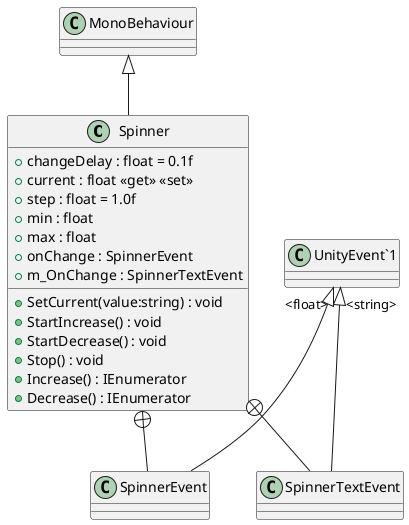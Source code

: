 @startuml
class Spinner {
    + changeDelay : float = 0.1f
    + current : float <<get>> <<set>>
    + step : float = 1.0f
    + min : float
    + max : float
    + onChange : SpinnerEvent
    + m_OnChange : SpinnerTextEvent
    + SetCurrent(value:string) : void
    + StartIncrease() : void
    + StartDecrease() : void
    + Stop() : void
    + Increase() : IEnumerator
    + Decrease() : IEnumerator
}
class SpinnerEvent {
}
class SpinnerTextEvent {
}
MonoBehaviour <|-- Spinner
Spinner +-- SpinnerEvent
"UnityEvent`1" "<float>" <|-- SpinnerEvent
Spinner +-- SpinnerTextEvent
"UnityEvent`1" "<string>" <|-- SpinnerTextEvent
@enduml
